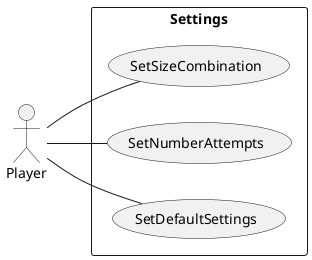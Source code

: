 @startuml
left to right direction
actor Player

rectangle "Settings" {
    Player -- (SetSizeCombination)
    Player -- (SetNumberAttempts)
    Player -- (SetDefaultSettings)
}
@enduml
